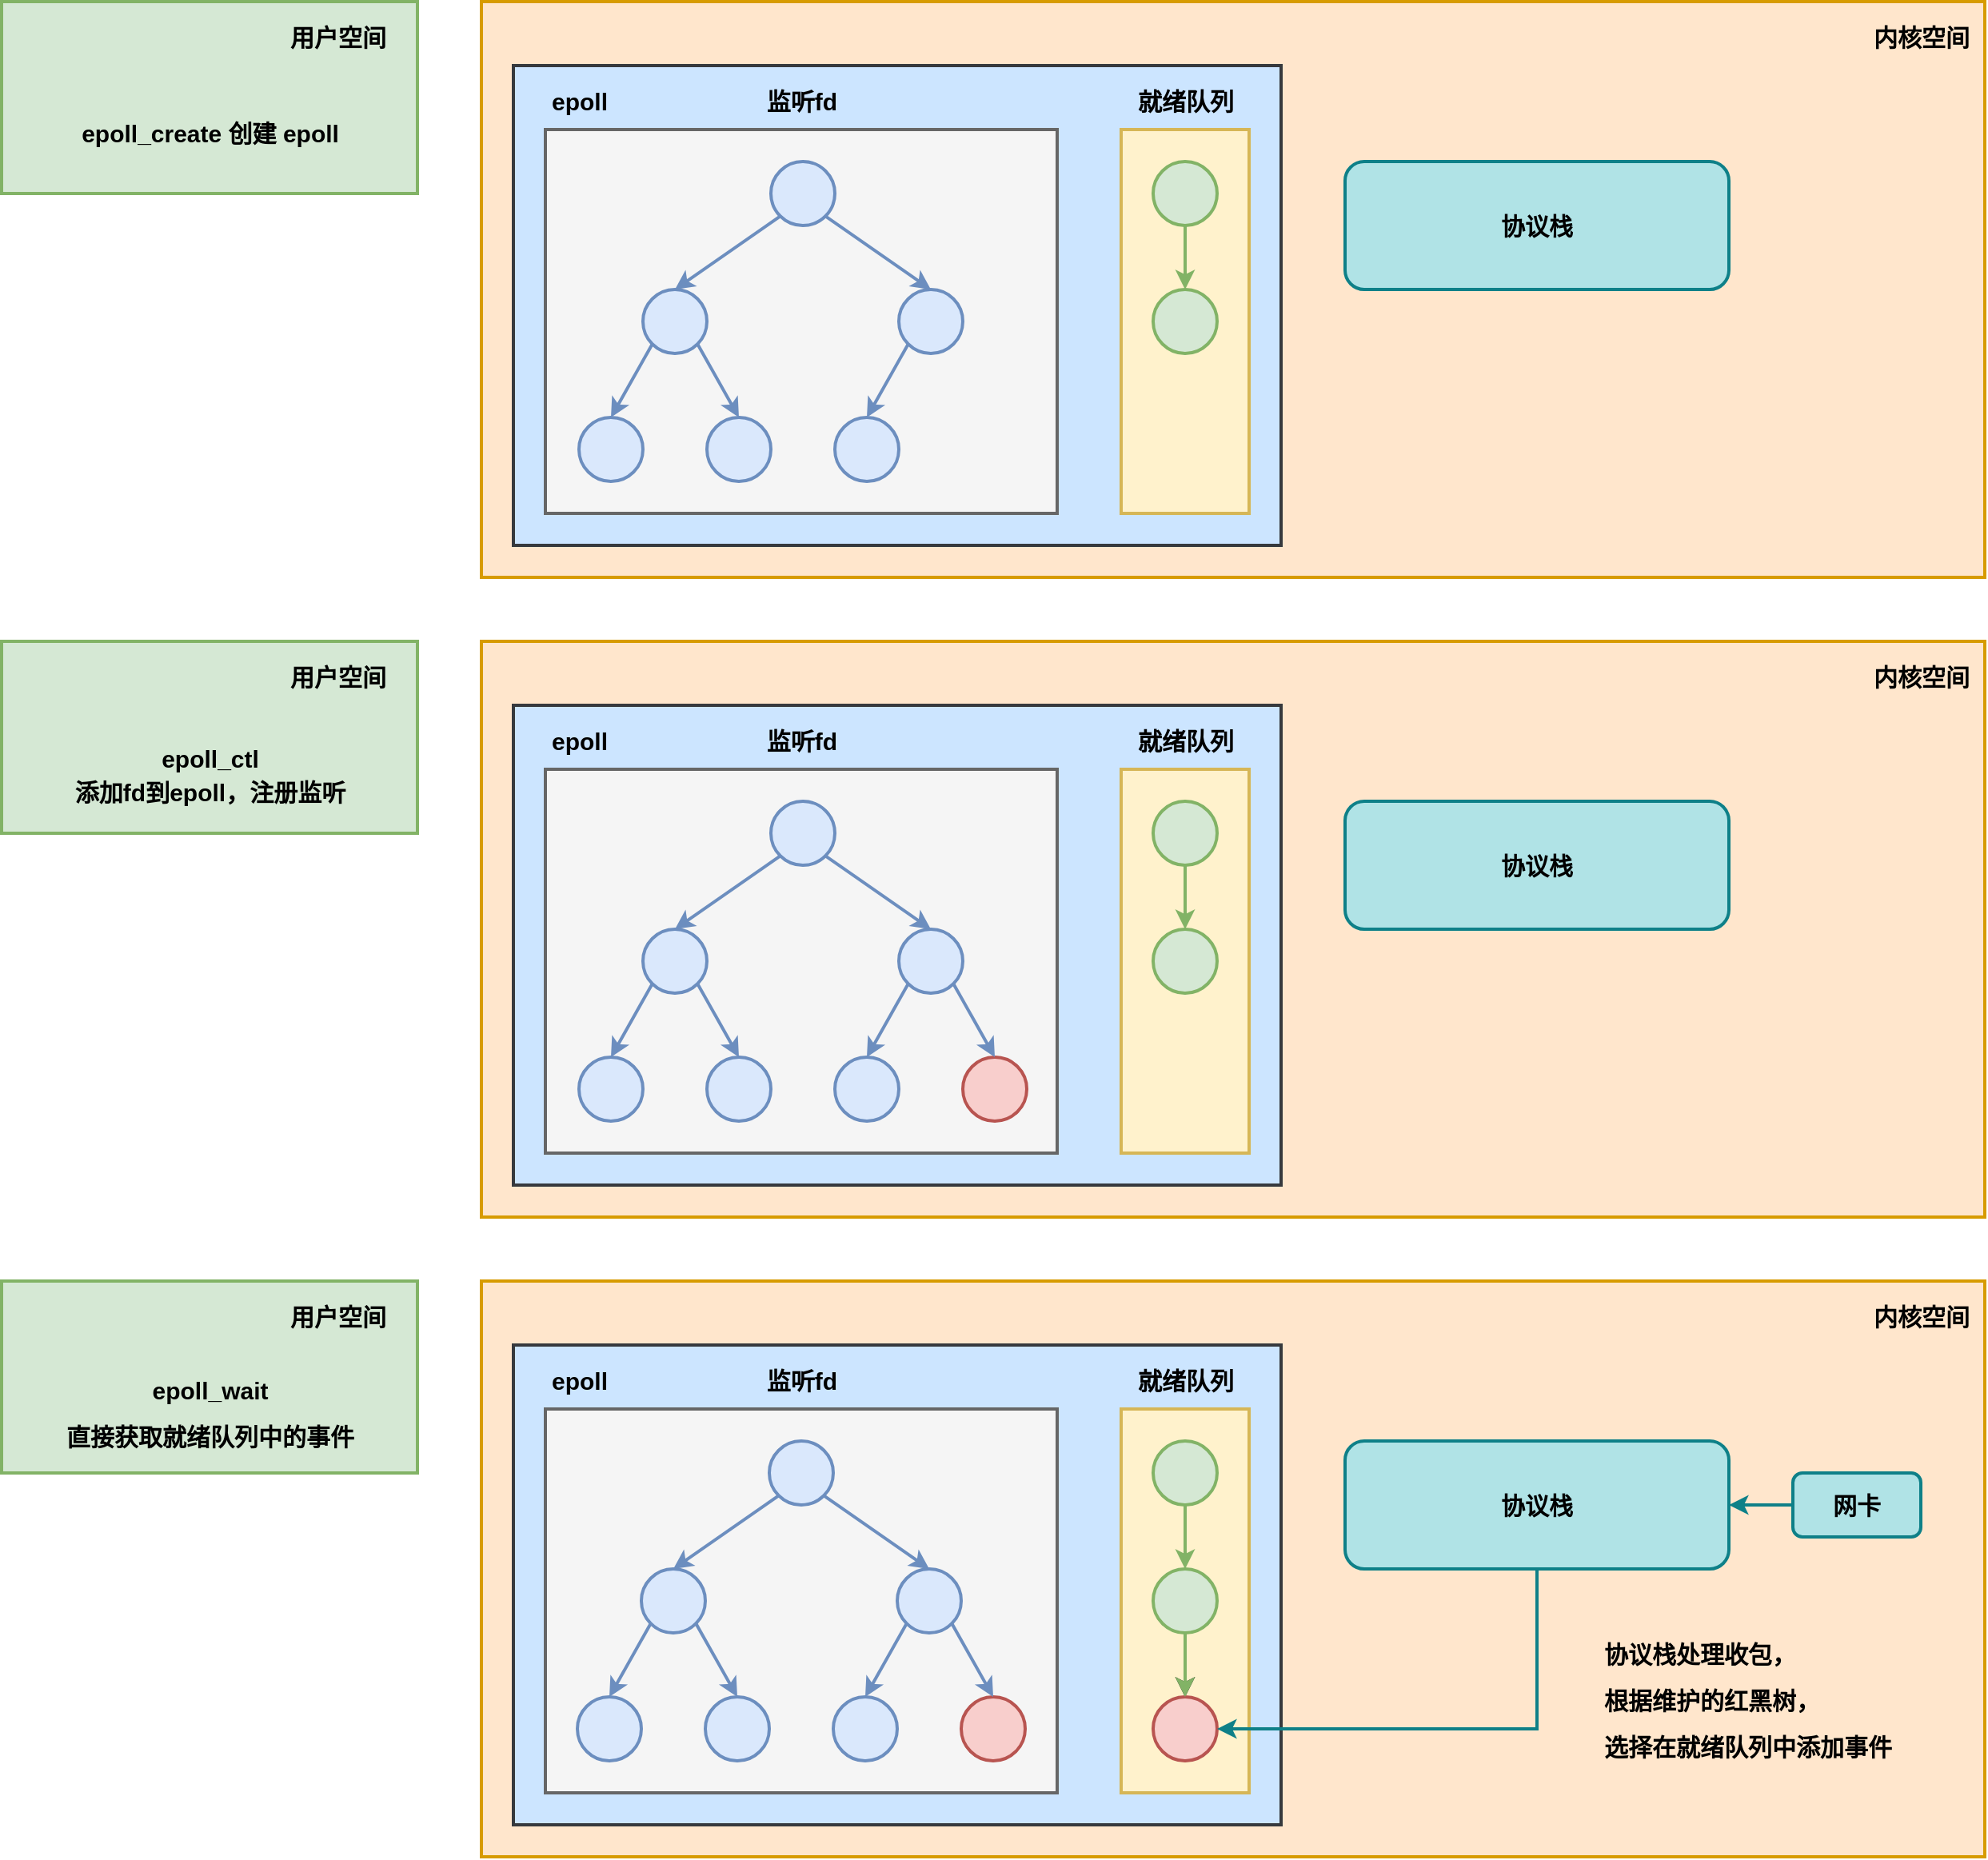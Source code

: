 <mxfile version="20.8.1" type="github">
  <diagram id="D9tSPsm-ZxKw9A4MVRx9" name="第 1 页">
    <mxGraphModel dx="1899" dy="1531" grid="1" gridSize="10" guides="1" tooltips="1" connect="1" arrows="1" fold="1" page="1" pageScale="1" pageWidth="827" pageHeight="1169" math="0" shadow="0">
      <root>
        <mxCell id="0" />
        <mxCell id="1" parent="0" />
        <mxCell id="TbwkejUD0fsEuNJ-uTAk-86" value="" style="rounded=0;whiteSpace=wrap;html=1;strokeWidth=2;fillWeight=4;hachureGap=8;hachureAngle=45;fillColor=#ffe6cc;strokeColor=#d79b00;" vertex="1" parent="1">
          <mxGeometry x="1180" y="140" width="940" height="360" as="geometry" />
        </mxCell>
        <mxCell id="TbwkejUD0fsEuNJ-uTAk-83" value="" style="rounded=0;whiteSpace=wrap;html=1;strokeWidth=2;fillWeight=4;hachureGap=8;hachureAngle=45;fillColor=#cce5ff;strokeColor=#36393d;" vertex="1" parent="1">
          <mxGeometry x="1200" y="180" width="480" height="300" as="geometry" />
        </mxCell>
        <mxCell id="TbwkejUD0fsEuNJ-uTAk-82" value="" style="rounded=0;whiteSpace=wrap;html=1;strokeWidth=2;fillWeight=4;hachureGap=8;hachureAngle=45;fillColor=#fff2cc;strokeColor=#d6b656;" vertex="1" parent="1">
          <mxGeometry x="1580" y="220" width="80" height="240" as="geometry" />
        </mxCell>
        <mxCell id="TbwkejUD0fsEuNJ-uTAk-3" value="" style="rounded=0;whiteSpace=wrap;html=1;strokeWidth=2;fillWeight=4;hachureGap=8;hachureAngle=45;fillColor=#f5f5f5;strokeColor=#666666;fontColor=#333333;" vertex="1" parent="1">
          <mxGeometry x="1220" y="220" width="320" height="240" as="geometry" />
        </mxCell>
        <mxCell id="TbwkejUD0fsEuNJ-uTAk-1" value="" style="rounded=0;whiteSpace=wrap;html=1;strokeWidth=2;fillWeight=4;hachureGap=8;hachureAngle=45;fillColor=#d5e8d4;strokeColor=#82b366;" vertex="1" parent="1">
          <mxGeometry x="880" y="140" width="260" height="120" as="geometry" />
        </mxCell>
        <mxCell id="TbwkejUD0fsEuNJ-uTAk-2" value="" style="ellipse;whiteSpace=wrap;html=1;strokeWidth=2;fillWeight=2;hachureGap=8;fillColor=#dae8fc;fillStyle=auto;shadow=0;strokeColor=#6c8ebf;" vertex="1" parent="1">
          <mxGeometry x="1361" y="240" width="40" height="40" as="geometry" />
        </mxCell>
        <mxCell id="TbwkejUD0fsEuNJ-uTAk-4" value="" style="ellipse;whiteSpace=wrap;html=1;strokeWidth=2;fillWeight=2;hachureGap=8;fillColor=#dae8fc;fillStyle=auto;shadow=0;strokeColor=#6c8ebf;" vertex="1" parent="1">
          <mxGeometry x="1281" y="320" width="40" height="40" as="geometry" />
        </mxCell>
        <mxCell id="TbwkejUD0fsEuNJ-uTAk-5" value="" style="ellipse;whiteSpace=wrap;html=1;strokeWidth=2;fillWeight=2;hachureGap=8;fillColor=#dae8fc;fillStyle=auto;shadow=0;strokeColor=#6c8ebf;" vertex="1" parent="1">
          <mxGeometry x="1441" y="320" width="40" height="40" as="geometry" />
        </mxCell>
        <mxCell id="TbwkejUD0fsEuNJ-uTAk-6" value="" style="ellipse;whiteSpace=wrap;html=1;strokeWidth=2;fillWeight=2;hachureGap=8;fillColor=#dae8fc;fillStyle=auto;shadow=0;strokeColor=#6c8ebf;" vertex="1" parent="1">
          <mxGeometry x="1241" y="400" width="40" height="40" as="geometry" />
        </mxCell>
        <mxCell id="TbwkejUD0fsEuNJ-uTAk-7" value="" style="ellipse;whiteSpace=wrap;html=1;strokeWidth=2;fillWeight=2;hachureGap=8;fillColor=#dae8fc;fillStyle=auto;shadow=0;strokeColor=#6c8ebf;" vertex="1" parent="1">
          <mxGeometry x="1321" y="400" width="40" height="40" as="geometry" />
        </mxCell>
        <mxCell id="TbwkejUD0fsEuNJ-uTAk-8" value="" style="ellipse;whiteSpace=wrap;html=1;strokeWidth=2;fillWeight=2;hachureGap=8;fillColor=#dae8fc;fillStyle=auto;shadow=0;strokeColor=#6c8ebf;" vertex="1" parent="1">
          <mxGeometry x="1401" y="400" width="40" height="40" as="geometry" />
        </mxCell>
        <mxCell id="TbwkejUD0fsEuNJ-uTAk-11" value="" style="endArrow=classic;html=1;rounded=0;strokeWidth=2;exitX=0;exitY=1;exitDx=0;exitDy=0;entryX=0.5;entryY=0;entryDx=0;entryDy=0;fillColor=#dae8fc;strokeColor=#6c8ebf;" edge="1" parent="1" source="TbwkejUD0fsEuNJ-uTAk-2" target="TbwkejUD0fsEuNJ-uTAk-4">
          <mxGeometry width="50" height="50" relative="1" as="geometry">
            <mxPoint x="1691" y="350" as="sourcePoint" />
            <mxPoint x="1741" y="300" as="targetPoint" />
          </mxGeometry>
        </mxCell>
        <mxCell id="TbwkejUD0fsEuNJ-uTAk-12" value="" style="endArrow=classic;html=1;rounded=0;strokeWidth=2;exitX=1;exitY=1;exitDx=0;exitDy=0;entryX=0.5;entryY=0;entryDx=0;entryDy=0;fillColor=#dae8fc;strokeColor=#6c8ebf;" edge="1" parent="1" source="TbwkejUD0fsEuNJ-uTAk-2" target="TbwkejUD0fsEuNJ-uTAk-5">
          <mxGeometry width="50" height="50" relative="1" as="geometry">
            <mxPoint x="1376.858" y="304.142" as="sourcePoint" />
            <mxPoint x="1325.142" y="335.858" as="targetPoint" />
          </mxGeometry>
        </mxCell>
        <mxCell id="TbwkejUD0fsEuNJ-uTAk-13" value="" style="endArrow=classic;html=1;rounded=0;strokeWidth=2;exitX=0;exitY=1;exitDx=0;exitDy=0;entryX=0.5;entryY=0;entryDx=0;entryDy=0;fillColor=#dae8fc;strokeColor=#6c8ebf;" edge="1" parent="1" source="TbwkejUD0fsEuNJ-uTAk-4" target="TbwkejUD0fsEuNJ-uTAk-6">
          <mxGeometry width="50" height="50" relative="1" as="geometry">
            <mxPoint x="1405.142" y="304.142" as="sourcePoint" />
            <mxPoint x="1456.858" y="335.858" as="targetPoint" />
          </mxGeometry>
        </mxCell>
        <mxCell id="TbwkejUD0fsEuNJ-uTAk-14" value="" style="endArrow=classic;html=1;rounded=0;strokeWidth=2;exitX=1;exitY=1;exitDx=0;exitDy=0;entryX=0.5;entryY=0;entryDx=0;entryDy=0;fillColor=#dae8fc;strokeColor=#6c8ebf;" edge="1" parent="1" source="TbwkejUD0fsEuNJ-uTAk-4" target="TbwkejUD0fsEuNJ-uTAk-7">
          <mxGeometry width="50" height="50" relative="1" as="geometry">
            <mxPoint x="1296.858" y="364.142" as="sourcePoint" />
            <mxPoint x="1271" y="390" as="targetPoint" />
          </mxGeometry>
        </mxCell>
        <mxCell id="TbwkejUD0fsEuNJ-uTAk-15" value="" style="endArrow=classic;html=1;rounded=0;strokeWidth=2;exitX=0;exitY=1;exitDx=0;exitDy=0;entryX=0.5;entryY=0;entryDx=0;entryDy=0;fillColor=#dae8fc;strokeColor=#6c8ebf;" edge="1" parent="1" source="TbwkejUD0fsEuNJ-uTAk-5" target="TbwkejUD0fsEuNJ-uTAk-8">
          <mxGeometry width="50" height="50" relative="1" as="geometry">
            <mxPoint x="1325.142" y="364.142" as="sourcePoint" />
            <mxPoint x="1351" y="390" as="targetPoint" />
          </mxGeometry>
        </mxCell>
        <mxCell id="TbwkejUD0fsEuNJ-uTAk-18" value="" style="ellipse;whiteSpace=wrap;html=1;strokeWidth=2;fillWeight=2;hachureGap=8;fillColor=#d5e8d4;fillStyle=auto;shadow=0;strokeColor=#82b366;" vertex="1" parent="1">
          <mxGeometry x="1600" y="240" width="40" height="40" as="geometry" />
        </mxCell>
        <mxCell id="TbwkejUD0fsEuNJ-uTAk-19" value="" style="ellipse;whiteSpace=wrap;html=1;strokeWidth=2;fillWeight=2;hachureGap=8;fillColor=#d5e8d4;fillStyle=auto;shadow=0;strokeColor=#82b366;" vertex="1" parent="1">
          <mxGeometry x="1600" y="320" width="40" height="40" as="geometry" />
        </mxCell>
        <mxCell id="TbwkejUD0fsEuNJ-uTAk-21" value="" style="endArrow=classic;html=1;rounded=0;strokeWidth=2;exitX=0.5;exitY=1;exitDx=0;exitDy=0;entryX=0.5;entryY=0;entryDx=0;entryDy=0;fillColor=#d5e8d4;strokeColor=#82b366;" edge="1" parent="1" source="TbwkejUD0fsEuNJ-uTAk-18" target="TbwkejUD0fsEuNJ-uTAk-19">
          <mxGeometry width="50" height="50" relative="1" as="geometry">
            <mxPoint x="1450" y="200" as="sourcePoint" />
            <mxPoint x="1500" y="150" as="targetPoint" />
          </mxGeometry>
        </mxCell>
        <mxCell id="TbwkejUD0fsEuNJ-uTAk-41" value="&lt;font style=&quot;font-size: 15px;&quot;&gt;epoll&lt;/font&gt;" style="text;strokeColor=none;fillColor=none;html=1;fontSize=24;fontStyle=1;verticalAlign=middle;align=center;shadow=0;sketch=0;fillStyle=auto;" vertex="1" parent="1">
          <mxGeometry x="1201" y="180" width="80" height="40" as="geometry" />
        </mxCell>
        <mxCell id="TbwkejUD0fsEuNJ-uTAk-43" value="协议栈" style="rounded=1;whiteSpace=wrap;html=1;strokeWidth=2;fillWeight=4;hachureGap=8;hachureAngle=45;fillColor=#b0e3e6;strokeColor=#0e8088;fontSize=15;fontStyle=1" vertex="1" parent="1">
          <mxGeometry x="1720" y="240" width="240" height="80" as="geometry" />
        </mxCell>
        <mxCell id="TbwkejUD0fsEuNJ-uTAk-46" value="&lt;font style=&quot;font-size: 15px;&quot;&gt;用户空间&lt;/font&gt;" style="text;strokeColor=none;fillColor=none;html=1;fontSize=24;fontStyle=1;verticalAlign=middle;align=center;shadow=0;sketch=0;fillStyle=auto;" vertex="1" parent="1">
          <mxGeometry x="1040" y="140" width="100" height="40" as="geometry" />
        </mxCell>
        <mxCell id="TbwkejUD0fsEuNJ-uTAk-49" value="&lt;font style=&quot;font-size: 15px;&quot;&gt;epoll_create 创建 epoll&lt;/font&gt;" style="text;strokeColor=none;fillColor=none;html=1;fontSize=24;fontStyle=1;verticalAlign=middle;align=center;shadow=0;sketch=0;fillStyle=auto;" vertex="1" parent="1">
          <mxGeometry x="880" y="180" width="260" height="80" as="geometry" />
        </mxCell>
        <mxCell id="TbwkejUD0fsEuNJ-uTAk-84" value="&lt;font style=&quot;font-size: 15px;&quot;&gt;就绪队列&lt;/font&gt;" style="text;strokeColor=none;fillColor=none;html=1;fontSize=24;fontStyle=1;verticalAlign=middle;align=center;shadow=0;sketch=0;fillStyle=auto;" vertex="1" parent="1">
          <mxGeometry x="1580" y="180" width="80" height="40" as="geometry" />
        </mxCell>
        <mxCell id="TbwkejUD0fsEuNJ-uTAk-85" value="&lt;font style=&quot;font-size: 15px;&quot;&gt;监听fd&lt;/font&gt;" style="text;strokeColor=none;fillColor=none;html=1;fontSize=24;fontStyle=1;verticalAlign=middle;align=center;shadow=0;sketch=0;fillStyle=auto;" vertex="1" parent="1">
          <mxGeometry x="1340" y="180" width="80" height="40" as="geometry" />
        </mxCell>
        <mxCell id="TbwkejUD0fsEuNJ-uTAk-87" value="&lt;font style=&quot;font-size: 15px;&quot;&gt;内核空间&lt;/font&gt;" style="text;strokeColor=none;fillColor=none;html=1;fontSize=24;fontStyle=1;verticalAlign=middle;align=center;shadow=0;sketch=0;fillStyle=auto;" vertex="1" parent="1">
          <mxGeometry x="2040" y="140" width="80" height="40" as="geometry" />
        </mxCell>
        <mxCell id="TbwkejUD0fsEuNJ-uTAk-114" value="" style="rounded=0;whiteSpace=wrap;html=1;strokeWidth=2;fillWeight=4;hachureGap=8;hachureAngle=45;fillColor=#ffe6cc;strokeColor=#d79b00;" vertex="1" parent="1">
          <mxGeometry x="1180" y="540" width="940" height="360" as="geometry" />
        </mxCell>
        <mxCell id="TbwkejUD0fsEuNJ-uTAk-115" value="" style="rounded=0;whiteSpace=wrap;html=1;strokeWidth=2;fillWeight=4;hachureGap=8;hachureAngle=45;fillColor=#cce5ff;strokeColor=#36393d;" vertex="1" parent="1">
          <mxGeometry x="1200" y="580" width="480" height="300" as="geometry" />
        </mxCell>
        <mxCell id="TbwkejUD0fsEuNJ-uTAk-116" value="" style="rounded=0;whiteSpace=wrap;html=1;strokeWidth=2;fillWeight=4;hachureGap=8;hachureAngle=45;fillColor=#fff2cc;strokeColor=#d6b656;" vertex="1" parent="1">
          <mxGeometry x="1580" y="620" width="80" height="240" as="geometry" />
        </mxCell>
        <mxCell id="TbwkejUD0fsEuNJ-uTAk-117" value="" style="rounded=0;whiteSpace=wrap;html=1;strokeWidth=2;fillWeight=4;hachureGap=8;hachureAngle=45;fillColor=#f5f5f5;strokeColor=#666666;fontColor=#333333;" vertex="1" parent="1">
          <mxGeometry x="1220" y="620" width="320" height="240" as="geometry" />
        </mxCell>
        <mxCell id="TbwkejUD0fsEuNJ-uTAk-129" value="" style="ellipse;whiteSpace=wrap;html=1;strokeWidth=2;fillWeight=2;hachureGap=8;fillColor=#d5e8d4;fillStyle=auto;shadow=0;strokeColor=#82b366;" vertex="1" parent="1">
          <mxGeometry x="1600" y="640" width="40" height="40" as="geometry" />
        </mxCell>
        <mxCell id="TbwkejUD0fsEuNJ-uTAk-130" value="" style="ellipse;whiteSpace=wrap;html=1;strokeWidth=2;fillWeight=2;hachureGap=8;fillColor=#d5e8d4;fillStyle=auto;shadow=0;strokeColor=#82b366;" vertex="1" parent="1">
          <mxGeometry x="1600" y="720" width="40" height="40" as="geometry" />
        </mxCell>
        <mxCell id="TbwkejUD0fsEuNJ-uTAk-131" value="" style="endArrow=classic;html=1;rounded=0;strokeWidth=2;exitX=0.5;exitY=1;exitDx=0;exitDy=0;entryX=0.5;entryY=0;entryDx=0;entryDy=0;fillColor=#d5e8d4;strokeColor=#82b366;" edge="1" parent="1" source="TbwkejUD0fsEuNJ-uTAk-129" target="TbwkejUD0fsEuNJ-uTAk-130">
          <mxGeometry width="50" height="50" relative="1" as="geometry">
            <mxPoint x="1450" y="600" as="sourcePoint" />
            <mxPoint x="1500" y="550" as="targetPoint" />
          </mxGeometry>
        </mxCell>
        <mxCell id="TbwkejUD0fsEuNJ-uTAk-132" value="&lt;font style=&quot;font-size: 15px;&quot;&gt;epoll&lt;/font&gt;" style="text;strokeColor=none;fillColor=none;html=1;fontSize=24;fontStyle=1;verticalAlign=middle;align=center;shadow=0;sketch=0;fillStyle=auto;" vertex="1" parent="1">
          <mxGeometry x="1201" y="580" width="80" height="40" as="geometry" />
        </mxCell>
        <mxCell id="TbwkejUD0fsEuNJ-uTAk-133" value="协议栈" style="rounded=1;whiteSpace=wrap;html=1;strokeWidth=2;fillWeight=4;hachureGap=8;hachureAngle=45;fillColor=#b0e3e6;strokeColor=#0e8088;fontSize=15;fontStyle=1" vertex="1" parent="1">
          <mxGeometry x="1720" y="640" width="240" height="80" as="geometry" />
        </mxCell>
        <mxCell id="TbwkejUD0fsEuNJ-uTAk-134" value="&lt;font style=&quot;font-size: 15px;&quot;&gt;就绪队列&lt;/font&gt;" style="text;strokeColor=none;fillColor=none;html=1;fontSize=24;fontStyle=1;verticalAlign=middle;align=center;shadow=0;sketch=0;fillStyle=auto;" vertex="1" parent="1">
          <mxGeometry x="1580" y="580" width="80" height="40" as="geometry" />
        </mxCell>
        <mxCell id="TbwkejUD0fsEuNJ-uTAk-135" value="&lt;font style=&quot;font-size: 15px;&quot;&gt;监听fd&lt;/font&gt;" style="text;strokeColor=none;fillColor=none;html=1;fontSize=24;fontStyle=1;verticalAlign=middle;align=center;shadow=0;sketch=0;fillStyle=auto;" vertex="1" parent="1">
          <mxGeometry x="1340" y="580" width="80" height="40" as="geometry" />
        </mxCell>
        <mxCell id="TbwkejUD0fsEuNJ-uTAk-136" value="&lt;font style=&quot;font-size: 15px;&quot;&gt;内核空间&lt;/font&gt;" style="text;strokeColor=none;fillColor=none;html=1;fontSize=24;fontStyle=1;verticalAlign=middle;align=center;shadow=0;sketch=0;fillStyle=auto;" vertex="1" parent="1">
          <mxGeometry x="2040" y="540" width="80" height="40" as="geometry" />
        </mxCell>
        <mxCell id="TbwkejUD0fsEuNJ-uTAk-137" value="" style="rounded=0;whiteSpace=wrap;html=1;strokeWidth=2;fillWeight=4;hachureGap=8;hachureAngle=45;fillColor=#ffe6cc;strokeColor=#d79b00;" vertex="1" parent="1">
          <mxGeometry x="1180" y="940" width="940" height="360" as="geometry" />
        </mxCell>
        <mxCell id="TbwkejUD0fsEuNJ-uTAk-138" value="" style="rounded=0;whiteSpace=wrap;html=1;strokeWidth=2;fillWeight=4;hachureGap=8;hachureAngle=45;fillColor=#cce5ff;strokeColor=#36393d;" vertex="1" parent="1">
          <mxGeometry x="1200" y="980" width="480" height="300" as="geometry" />
        </mxCell>
        <mxCell id="TbwkejUD0fsEuNJ-uTAk-139" value="" style="rounded=0;whiteSpace=wrap;html=1;strokeWidth=2;fillWeight=4;hachureGap=8;hachureAngle=45;fillColor=#fff2cc;strokeColor=#d6b656;" vertex="1" parent="1">
          <mxGeometry x="1580" y="1020" width="80" height="240" as="geometry" />
        </mxCell>
        <mxCell id="TbwkejUD0fsEuNJ-uTAk-140" value="" style="rounded=0;whiteSpace=wrap;html=1;strokeWidth=2;fillWeight=4;hachureGap=8;hachureAngle=45;fillColor=#f5f5f5;strokeColor=#666666;fontColor=#333333;" vertex="1" parent="1">
          <mxGeometry x="1220" y="1020" width="320" height="240" as="geometry" />
        </mxCell>
        <mxCell id="TbwkejUD0fsEuNJ-uTAk-155" value="&lt;font style=&quot;font-size: 15px;&quot;&gt;epoll&lt;/font&gt;" style="text;strokeColor=none;fillColor=none;html=1;fontSize=24;fontStyle=1;verticalAlign=middle;align=center;shadow=0;sketch=0;fillStyle=auto;" vertex="1" parent="1">
          <mxGeometry x="1201" y="980" width="80" height="40" as="geometry" />
        </mxCell>
        <mxCell id="TbwkejUD0fsEuNJ-uTAk-157" value="&lt;font style=&quot;font-size: 15px;&quot;&gt;就绪队列&lt;/font&gt;" style="text;strokeColor=none;fillColor=none;html=1;fontSize=24;fontStyle=1;verticalAlign=middle;align=center;shadow=0;sketch=0;fillStyle=auto;" vertex="1" parent="1">
          <mxGeometry x="1580" y="980" width="80" height="40" as="geometry" />
        </mxCell>
        <mxCell id="TbwkejUD0fsEuNJ-uTAk-158" value="&lt;font style=&quot;font-size: 15px;&quot;&gt;监听fd&lt;/font&gt;" style="text;strokeColor=none;fillColor=none;html=1;fontSize=24;fontStyle=1;verticalAlign=middle;align=center;shadow=0;sketch=0;fillStyle=auto;" vertex="1" parent="1">
          <mxGeometry x="1340" y="980" width="80" height="40" as="geometry" />
        </mxCell>
        <mxCell id="TbwkejUD0fsEuNJ-uTAk-159" value="&lt;font style=&quot;font-size: 15px;&quot;&gt;内核空间&lt;/font&gt;" style="text;strokeColor=none;fillColor=none;html=1;fontSize=24;fontStyle=1;verticalAlign=middle;align=center;shadow=0;sketch=0;fillStyle=auto;" vertex="1" parent="1">
          <mxGeometry x="2040" y="940" width="80" height="40" as="geometry" />
        </mxCell>
        <mxCell id="TbwkejUD0fsEuNJ-uTAk-65" value="" style="ellipse;whiteSpace=wrap;html=1;strokeWidth=2;fillWeight=2;hachureGap=8;fillColor=#d5e8d4;fillStyle=auto;shadow=0;strokeColor=#82b366;" vertex="1" parent="1">
          <mxGeometry x="1600" y="1040" width="40" height="40" as="geometry" />
        </mxCell>
        <mxCell id="TbwkejUD0fsEuNJ-uTAk-70" value="" style="edgeStyle=orthogonalEdgeStyle;rounded=0;orthogonalLoop=1;jettySize=auto;html=1;strokeWidth=2;fontSize=15;" edge="1" parent="1" source="TbwkejUD0fsEuNJ-uTAk-66" target="TbwkejUD0fsEuNJ-uTAk-67">
          <mxGeometry relative="1" as="geometry" />
        </mxCell>
        <mxCell id="TbwkejUD0fsEuNJ-uTAk-66" value="" style="ellipse;whiteSpace=wrap;html=1;strokeWidth=2;fillWeight=2;hachureGap=8;fillColor=#d5e8d4;fillStyle=auto;shadow=0;strokeColor=#82b366;" vertex="1" parent="1">
          <mxGeometry x="1600" y="1120" width="40" height="40" as="geometry" />
        </mxCell>
        <mxCell id="TbwkejUD0fsEuNJ-uTAk-67" value="" style="ellipse;whiteSpace=wrap;html=1;strokeWidth=2;fillWeight=2;hachureGap=8;fillColor=#f8cecc;fillStyle=auto;shadow=0;strokeColor=#b85450;" vertex="1" parent="1">
          <mxGeometry x="1600" y="1200" width="40" height="40" as="geometry" />
        </mxCell>
        <mxCell id="TbwkejUD0fsEuNJ-uTAk-68" value="" style="endArrow=classic;html=1;rounded=0;strokeWidth=2;exitX=0.5;exitY=1;exitDx=0;exitDy=0;entryX=0.5;entryY=0;entryDx=0;entryDy=0;fillColor=#d5e8d4;strokeColor=#82b366;" edge="1" parent="1" source="TbwkejUD0fsEuNJ-uTAk-65" target="TbwkejUD0fsEuNJ-uTAk-66">
          <mxGeometry width="50" height="50" relative="1" as="geometry">
            <mxPoint x="1450" y="1000" as="sourcePoint" />
            <mxPoint x="1500" y="950" as="targetPoint" />
          </mxGeometry>
        </mxCell>
        <mxCell id="TbwkejUD0fsEuNJ-uTAk-69" value="" style="endArrow=classic;html=1;rounded=0;strokeWidth=2;exitX=0.5;exitY=1;exitDx=0;exitDy=0;entryX=0.5;entryY=0;entryDx=0;entryDy=0;fillColor=#d5e8d4;strokeColor=#82b366;" edge="1" parent="1" source="TbwkejUD0fsEuNJ-uTAk-66" target="TbwkejUD0fsEuNJ-uTAk-67">
          <mxGeometry width="50" height="50" relative="1" as="geometry">
            <mxPoint x="1630" y="1090" as="sourcePoint" />
            <mxPoint x="1630" y="1130" as="targetPoint" />
          </mxGeometry>
        </mxCell>
        <mxCell id="TbwkejUD0fsEuNJ-uTAk-72" value="协议栈" style="rounded=1;whiteSpace=wrap;html=1;strokeWidth=2;fillWeight=4;hachureGap=8;hachureAngle=45;fillColor=#b0e3e6;strokeColor=#0e8088;fontSize=15;fontStyle=1" vertex="1" parent="1">
          <mxGeometry x="1720" y="1040" width="240" height="80" as="geometry" />
        </mxCell>
        <mxCell id="TbwkejUD0fsEuNJ-uTAk-74" value="" style="endArrow=classic;html=1;rounded=0;strokeWidth=2;fontSize=15;exitX=0.5;exitY=1;exitDx=0;exitDy=0;entryX=1;entryY=0.5;entryDx=0;entryDy=0;fillColor=#b0e3e6;strokeColor=#0e8088;" edge="1" parent="1" source="TbwkejUD0fsEuNJ-uTAk-72" target="TbwkejUD0fsEuNJ-uTAk-67">
          <mxGeometry width="50" height="50" relative="1" as="geometry">
            <mxPoint x="1800" y="1170" as="sourcePoint" />
            <mxPoint x="1890" y="1170" as="targetPoint" />
            <Array as="points">
              <mxPoint x="1840" y="1220" />
            </Array>
          </mxGeometry>
        </mxCell>
        <mxCell id="TbwkejUD0fsEuNJ-uTAk-75" value="" style="endArrow=classic;html=1;rounded=0;strokeWidth=2;fontSize=15;entryX=1;entryY=0.5;entryDx=0;entryDy=0;exitX=0;exitY=0.5;exitDx=0;exitDy=0;fillColor=#b0e3e6;strokeColor=#0e8088;" edge="1" parent="1" source="TbwkejUD0fsEuNJ-uTAk-76" target="TbwkejUD0fsEuNJ-uTAk-72">
          <mxGeometry width="50" height="50" relative="1" as="geometry">
            <mxPoint x="2080" y="1080" as="sourcePoint" />
            <mxPoint x="2130" y="1115" as="targetPoint" />
          </mxGeometry>
        </mxCell>
        <mxCell id="TbwkejUD0fsEuNJ-uTAk-76" value="网卡" style="rounded=1;whiteSpace=wrap;html=1;strokeWidth=2;fillWeight=4;hachureGap=8;hachureAngle=45;fillColor=#b0e3e6;strokeColor=#0e8088;fontSize=15;fontStyle=1" vertex="1" parent="1">
          <mxGeometry x="2000" y="1060" width="80" height="40" as="geometry" />
        </mxCell>
        <mxCell id="TbwkejUD0fsEuNJ-uTAk-77" value="&lt;span style=&quot;font-size: 15px;&quot;&gt;协议栈处理收包，&lt;br&gt;根据维护的红黑树，&lt;br&gt;选择在就绪队列中添加事件&lt;/span&gt;" style="text;strokeColor=none;fillColor=none;html=1;fontSize=24;fontStyle=1;verticalAlign=middle;align=left;shadow=0;sketch=0;fillStyle=auto;" vertex="1" parent="1">
          <mxGeometry x="1880" y="1160" width="220" height="80" as="geometry" />
        </mxCell>
        <mxCell id="TbwkejUD0fsEuNJ-uTAk-52" value="" style="ellipse;whiteSpace=wrap;html=1;strokeWidth=2;fillWeight=2;hachureGap=8;fillColor=#dae8fc;fillStyle=auto;shadow=0;strokeColor=#6c8ebf;" vertex="1" parent="1">
          <mxGeometry x="1360" y="1040" width="40" height="40" as="geometry" />
        </mxCell>
        <mxCell id="TbwkejUD0fsEuNJ-uTAk-53" value="" style="ellipse;whiteSpace=wrap;html=1;strokeWidth=2;fillWeight=2;hachureGap=8;fillColor=#dae8fc;fillStyle=auto;shadow=0;strokeColor=#6c8ebf;" vertex="1" parent="1">
          <mxGeometry x="1280" y="1120" width="40" height="40" as="geometry" />
        </mxCell>
        <mxCell id="TbwkejUD0fsEuNJ-uTAk-54" value="" style="ellipse;whiteSpace=wrap;html=1;strokeWidth=2;fillWeight=2;hachureGap=8;fillColor=#dae8fc;fillStyle=auto;shadow=0;strokeColor=#6c8ebf;" vertex="1" parent="1">
          <mxGeometry x="1440" y="1120" width="40" height="40" as="geometry" />
        </mxCell>
        <mxCell id="TbwkejUD0fsEuNJ-uTAk-55" value="" style="ellipse;whiteSpace=wrap;html=1;strokeWidth=2;fillWeight=2;hachureGap=8;fillColor=#dae8fc;fillStyle=auto;shadow=0;strokeColor=#6c8ebf;" vertex="1" parent="1">
          <mxGeometry x="1240" y="1200" width="40" height="40" as="geometry" />
        </mxCell>
        <mxCell id="TbwkejUD0fsEuNJ-uTAk-56" value="" style="ellipse;whiteSpace=wrap;html=1;strokeWidth=2;fillWeight=2;hachureGap=8;fillColor=#dae8fc;fillStyle=auto;shadow=0;strokeColor=#6c8ebf;" vertex="1" parent="1">
          <mxGeometry x="1320" y="1200" width="40" height="40" as="geometry" />
        </mxCell>
        <mxCell id="TbwkejUD0fsEuNJ-uTAk-57" value="" style="ellipse;whiteSpace=wrap;html=1;strokeWidth=2;fillWeight=2;hachureGap=8;fillColor=#dae8fc;fillStyle=auto;shadow=0;strokeColor=#6c8ebf;" vertex="1" parent="1">
          <mxGeometry x="1400" y="1200" width="40" height="40" as="geometry" />
        </mxCell>
        <mxCell id="TbwkejUD0fsEuNJ-uTAk-58" value="" style="ellipse;whiteSpace=wrap;html=1;strokeWidth=2;fillWeight=2;hachureGap=8;fillColor=#f8cecc;fillStyle=auto;shadow=0;strokeColor=#b85450;" vertex="1" parent="1">
          <mxGeometry x="1480" y="1200" width="40" height="40" as="geometry" />
        </mxCell>
        <mxCell id="TbwkejUD0fsEuNJ-uTAk-59" value="" style="endArrow=classic;html=1;rounded=0;strokeWidth=2;exitX=0;exitY=1;exitDx=0;exitDy=0;entryX=0.5;entryY=0;entryDx=0;entryDy=0;fillColor=#dae8fc;strokeColor=#6c8ebf;" edge="1" parent="1" source="TbwkejUD0fsEuNJ-uTAk-52" target="TbwkejUD0fsEuNJ-uTAk-53">
          <mxGeometry width="50" height="50" relative="1" as="geometry">
            <mxPoint x="1690" y="1150" as="sourcePoint" />
            <mxPoint x="1740" y="1100" as="targetPoint" />
          </mxGeometry>
        </mxCell>
        <mxCell id="TbwkejUD0fsEuNJ-uTAk-60" value="" style="endArrow=classic;html=1;rounded=0;strokeWidth=2;exitX=1;exitY=1;exitDx=0;exitDy=0;entryX=0.5;entryY=0;entryDx=0;entryDy=0;fillColor=#dae8fc;strokeColor=#6c8ebf;" edge="1" parent="1" source="TbwkejUD0fsEuNJ-uTAk-52" target="TbwkejUD0fsEuNJ-uTAk-54">
          <mxGeometry width="50" height="50" relative="1" as="geometry">
            <mxPoint x="1375.858" y="1104.142" as="sourcePoint" />
            <mxPoint x="1324.142" y="1135.858" as="targetPoint" />
          </mxGeometry>
        </mxCell>
        <mxCell id="TbwkejUD0fsEuNJ-uTAk-61" value="" style="endArrow=classic;html=1;rounded=0;strokeWidth=2;exitX=0;exitY=1;exitDx=0;exitDy=0;entryX=0.5;entryY=0;entryDx=0;entryDy=0;fillColor=#dae8fc;strokeColor=#6c8ebf;" edge="1" parent="1" source="TbwkejUD0fsEuNJ-uTAk-53" target="TbwkejUD0fsEuNJ-uTAk-55">
          <mxGeometry width="50" height="50" relative="1" as="geometry">
            <mxPoint x="1404.142" y="1104.142" as="sourcePoint" />
            <mxPoint x="1455.858" y="1135.858" as="targetPoint" />
          </mxGeometry>
        </mxCell>
        <mxCell id="TbwkejUD0fsEuNJ-uTAk-62" value="" style="endArrow=classic;html=1;rounded=0;strokeWidth=2;exitX=1;exitY=1;exitDx=0;exitDy=0;entryX=0.5;entryY=0;entryDx=0;entryDy=0;fillColor=#dae8fc;strokeColor=#6c8ebf;" edge="1" parent="1" source="TbwkejUD0fsEuNJ-uTAk-53" target="TbwkejUD0fsEuNJ-uTAk-56">
          <mxGeometry width="50" height="50" relative="1" as="geometry">
            <mxPoint x="1295.858" y="1164.142" as="sourcePoint" />
            <mxPoint x="1270" y="1190" as="targetPoint" />
          </mxGeometry>
        </mxCell>
        <mxCell id="TbwkejUD0fsEuNJ-uTAk-63" value="" style="endArrow=classic;html=1;rounded=0;strokeWidth=2;exitX=0;exitY=1;exitDx=0;exitDy=0;entryX=0.5;entryY=0;entryDx=0;entryDy=0;fillColor=#dae8fc;strokeColor=#6c8ebf;" edge="1" parent="1" source="TbwkejUD0fsEuNJ-uTAk-54" target="TbwkejUD0fsEuNJ-uTAk-57">
          <mxGeometry width="50" height="50" relative="1" as="geometry">
            <mxPoint x="1324.142" y="1164.142" as="sourcePoint" />
            <mxPoint x="1350" y="1190" as="targetPoint" />
          </mxGeometry>
        </mxCell>
        <mxCell id="TbwkejUD0fsEuNJ-uTAk-64" value="" style="endArrow=classic;html=1;rounded=0;strokeWidth=2;exitX=1;exitY=1;exitDx=0;exitDy=0;entryX=0.5;entryY=0;entryDx=0;entryDy=0;fillColor=#dae8fc;strokeColor=#6c8ebf;" edge="1" parent="1" source="TbwkejUD0fsEuNJ-uTAk-54" target="TbwkejUD0fsEuNJ-uTAk-58">
          <mxGeometry width="50" height="50" relative="1" as="geometry">
            <mxPoint x="1455.858" y="1164.142" as="sourcePoint" />
            <mxPoint x="1430" y="1190" as="targetPoint" />
          </mxGeometry>
        </mxCell>
        <mxCell id="TbwkejUD0fsEuNJ-uTAk-23" value="" style="ellipse;whiteSpace=wrap;html=1;strokeWidth=2;fillWeight=2;hachureGap=8;fillColor=#dae8fc;fillStyle=auto;shadow=0;strokeColor=#6c8ebf;" vertex="1" parent="1">
          <mxGeometry x="1361" y="640" width="40" height="40" as="geometry" />
        </mxCell>
        <mxCell id="TbwkejUD0fsEuNJ-uTAk-24" value="" style="ellipse;whiteSpace=wrap;html=1;strokeWidth=2;fillWeight=2;hachureGap=8;fillColor=#dae8fc;fillStyle=auto;shadow=0;strokeColor=#6c8ebf;" vertex="1" parent="1">
          <mxGeometry x="1281" y="720" width="40" height="40" as="geometry" />
        </mxCell>
        <mxCell id="TbwkejUD0fsEuNJ-uTAk-25" value="" style="ellipse;whiteSpace=wrap;html=1;strokeWidth=2;fillWeight=2;hachureGap=8;fillColor=#dae8fc;fillStyle=auto;shadow=0;strokeColor=#6c8ebf;" vertex="1" parent="1">
          <mxGeometry x="1441" y="720" width="40" height="40" as="geometry" />
        </mxCell>
        <mxCell id="TbwkejUD0fsEuNJ-uTAk-26" value="" style="ellipse;whiteSpace=wrap;html=1;strokeWidth=2;fillWeight=2;hachureGap=8;fillColor=#dae8fc;fillStyle=auto;shadow=0;strokeColor=#6c8ebf;" vertex="1" parent="1">
          <mxGeometry x="1241" y="800" width="40" height="40" as="geometry" />
        </mxCell>
        <mxCell id="TbwkejUD0fsEuNJ-uTAk-27" value="" style="ellipse;whiteSpace=wrap;html=1;strokeWidth=2;fillWeight=2;hachureGap=8;fillColor=#dae8fc;fillStyle=auto;shadow=0;strokeColor=#6c8ebf;" vertex="1" parent="1">
          <mxGeometry x="1321" y="800" width="40" height="40" as="geometry" />
        </mxCell>
        <mxCell id="TbwkejUD0fsEuNJ-uTAk-28" value="" style="ellipse;whiteSpace=wrap;html=1;strokeWidth=2;fillWeight=2;hachureGap=8;fillColor=#dae8fc;fillStyle=auto;shadow=0;strokeColor=#6c8ebf;" vertex="1" parent="1">
          <mxGeometry x="1401" y="800" width="40" height="40" as="geometry" />
        </mxCell>
        <mxCell id="TbwkejUD0fsEuNJ-uTAk-29" value="" style="ellipse;whiteSpace=wrap;html=1;strokeWidth=2;fillWeight=2;hachureGap=8;fillColor=#f8cecc;fillStyle=auto;shadow=0;strokeColor=#b85450;" vertex="1" parent="1">
          <mxGeometry x="1481" y="800" width="40" height="40" as="geometry" />
        </mxCell>
        <mxCell id="TbwkejUD0fsEuNJ-uTAk-30" value="" style="endArrow=classic;html=1;rounded=0;strokeWidth=2;exitX=0;exitY=1;exitDx=0;exitDy=0;entryX=0.5;entryY=0;entryDx=0;entryDy=0;fillColor=#dae8fc;strokeColor=#6c8ebf;" edge="1" parent="1" source="TbwkejUD0fsEuNJ-uTAk-23" target="TbwkejUD0fsEuNJ-uTAk-24">
          <mxGeometry width="50" height="50" relative="1" as="geometry">
            <mxPoint x="1691" y="750" as="sourcePoint" />
            <mxPoint x="1741" y="700" as="targetPoint" />
          </mxGeometry>
        </mxCell>
        <mxCell id="TbwkejUD0fsEuNJ-uTAk-31" value="" style="endArrow=classic;html=1;rounded=0;strokeWidth=2;exitX=1;exitY=1;exitDx=0;exitDy=0;entryX=0.5;entryY=0;entryDx=0;entryDy=0;fillColor=#dae8fc;strokeColor=#6c8ebf;" edge="1" parent="1" source="TbwkejUD0fsEuNJ-uTAk-23" target="TbwkejUD0fsEuNJ-uTAk-25">
          <mxGeometry width="50" height="50" relative="1" as="geometry">
            <mxPoint x="1376.858" y="704.142" as="sourcePoint" />
            <mxPoint x="1325.142" y="735.858" as="targetPoint" />
          </mxGeometry>
        </mxCell>
        <mxCell id="TbwkejUD0fsEuNJ-uTAk-32" value="" style="endArrow=classic;html=1;rounded=0;strokeWidth=2;exitX=0;exitY=1;exitDx=0;exitDy=0;entryX=0.5;entryY=0;entryDx=0;entryDy=0;fillColor=#dae8fc;strokeColor=#6c8ebf;" edge="1" parent="1" source="TbwkejUD0fsEuNJ-uTAk-24" target="TbwkejUD0fsEuNJ-uTAk-26">
          <mxGeometry width="50" height="50" relative="1" as="geometry">
            <mxPoint x="1405.142" y="704.142" as="sourcePoint" />
            <mxPoint x="1456.858" y="735.858" as="targetPoint" />
          </mxGeometry>
        </mxCell>
        <mxCell id="TbwkejUD0fsEuNJ-uTAk-33" value="" style="endArrow=classic;html=1;rounded=0;strokeWidth=2;exitX=1;exitY=1;exitDx=0;exitDy=0;entryX=0.5;entryY=0;entryDx=0;entryDy=0;fillColor=#dae8fc;strokeColor=#6c8ebf;" edge="1" parent="1" source="TbwkejUD0fsEuNJ-uTAk-24" target="TbwkejUD0fsEuNJ-uTAk-27">
          <mxGeometry width="50" height="50" relative="1" as="geometry">
            <mxPoint x="1296.858" y="764.142" as="sourcePoint" />
            <mxPoint x="1271" y="790" as="targetPoint" />
          </mxGeometry>
        </mxCell>
        <mxCell id="TbwkejUD0fsEuNJ-uTAk-34" value="" style="endArrow=classic;html=1;rounded=0;strokeWidth=2;exitX=0;exitY=1;exitDx=0;exitDy=0;entryX=0.5;entryY=0;entryDx=0;entryDy=0;fillColor=#dae8fc;strokeColor=#6c8ebf;" edge="1" parent="1" source="TbwkejUD0fsEuNJ-uTAk-25" target="TbwkejUD0fsEuNJ-uTAk-28">
          <mxGeometry width="50" height="50" relative="1" as="geometry">
            <mxPoint x="1325.142" y="764.142" as="sourcePoint" />
            <mxPoint x="1351" y="790" as="targetPoint" />
          </mxGeometry>
        </mxCell>
        <mxCell id="TbwkejUD0fsEuNJ-uTAk-35" value="" style="endArrow=classic;html=1;rounded=0;strokeWidth=2;exitX=1;exitY=1;exitDx=0;exitDy=0;entryX=0.5;entryY=0;entryDx=0;entryDy=0;fillColor=#dae8fc;strokeColor=#6c8ebf;" edge="1" parent="1" source="TbwkejUD0fsEuNJ-uTAk-25" target="TbwkejUD0fsEuNJ-uTAk-29">
          <mxGeometry width="50" height="50" relative="1" as="geometry">
            <mxPoint x="1456.858" y="764.142" as="sourcePoint" />
            <mxPoint x="1431" y="790" as="targetPoint" />
          </mxGeometry>
        </mxCell>
        <mxCell id="TbwkejUD0fsEuNJ-uTAk-162" value="" style="rounded=0;whiteSpace=wrap;html=1;strokeWidth=2;fillWeight=4;hachureGap=8;hachureAngle=45;fillColor=#d5e8d4;strokeColor=#82b366;" vertex="1" parent="1">
          <mxGeometry x="880" y="540" width="260" height="120" as="geometry" />
        </mxCell>
        <mxCell id="TbwkejUD0fsEuNJ-uTAk-163" value="&lt;font style=&quot;font-size: 15px;&quot;&gt;用户空间&lt;/font&gt;" style="text;strokeColor=none;fillColor=none;html=1;fontSize=24;fontStyle=1;verticalAlign=middle;align=center;shadow=0;sketch=0;fillStyle=auto;" vertex="1" parent="1">
          <mxGeometry x="1040" y="540" width="100" height="40" as="geometry" />
        </mxCell>
        <mxCell id="TbwkejUD0fsEuNJ-uTAk-47" value="&lt;font style=&quot;font-size: 15px;&quot;&gt;epoll_ctl&lt;br&gt;&lt;div style=&quot;&quot;&gt;&lt;span style=&quot;background-color: initial;&quot;&gt;添加fd到epoll，注册监听&lt;/span&gt;&lt;/div&gt;&lt;/font&gt;" style="text;strokeColor=none;fillColor=none;html=1;fontSize=24;fontStyle=1;verticalAlign=middle;align=center;shadow=0;sketch=0;fillStyle=auto;" vertex="1" parent="1">
          <mxGeometry x="880" y="580" width="260" height="80" as="geometry" />
        </mxCell>
        <mxCell id="TbwkejUD0fsEuNJ-uTAk-165" value="" style="rounded=0;whiteSpace=wrap;html=1;strokeWidth=2;fillWeight=4;hachureGap=8;hachureAngle=45;fillColor=#d5e8d4;strokeColor=#82b366;" vertex="1" parent="1">
          <mxGeometry x="880" y="940" width="260" height="120" as="geometry" />
        </mxCell>
        <mxCell id="TbwkejUD0fsEuNJ-uTAk-166" value="&lt;font style=&quot;font-size: 15px;&quot;&gt;用户空间&lt;/font&gt;" style="text;strokeColor=none;fillColor=none;html=1;fontSize=24;fontStyle=1;verticalAlign=middle;align=center;shadow=0;sketch=0;fillStyle=auto;" vertex="1" parent="1">
          <mxGeometry x="1040" y="940" width="100" height="40" as="geometry" />
        </mxCell>
        <mxCell id="TbwkejUD0fsEuNJ-uTAk-50" value="&lt;span style=&quot;font-size: 15px;&quot;&gt;epoll_wait &lt;br&gt;直接获取就绪队列中的事件&lt;/span&gt;" style="text;strokeColor=none;fillColor=none;html=1;fontSize=24;fontStyle=1;verticalAlign=middle;align=center;shadow=0;sketch=0;fillStyle=auto;" vertex="1" parent="1">
          <mxGeometry x="880" y="980" width="260" height="80" as="geometry" />
        </mxCell>
      </root>
    </mxGraphModel>
  </diagram>
</mxfile>
